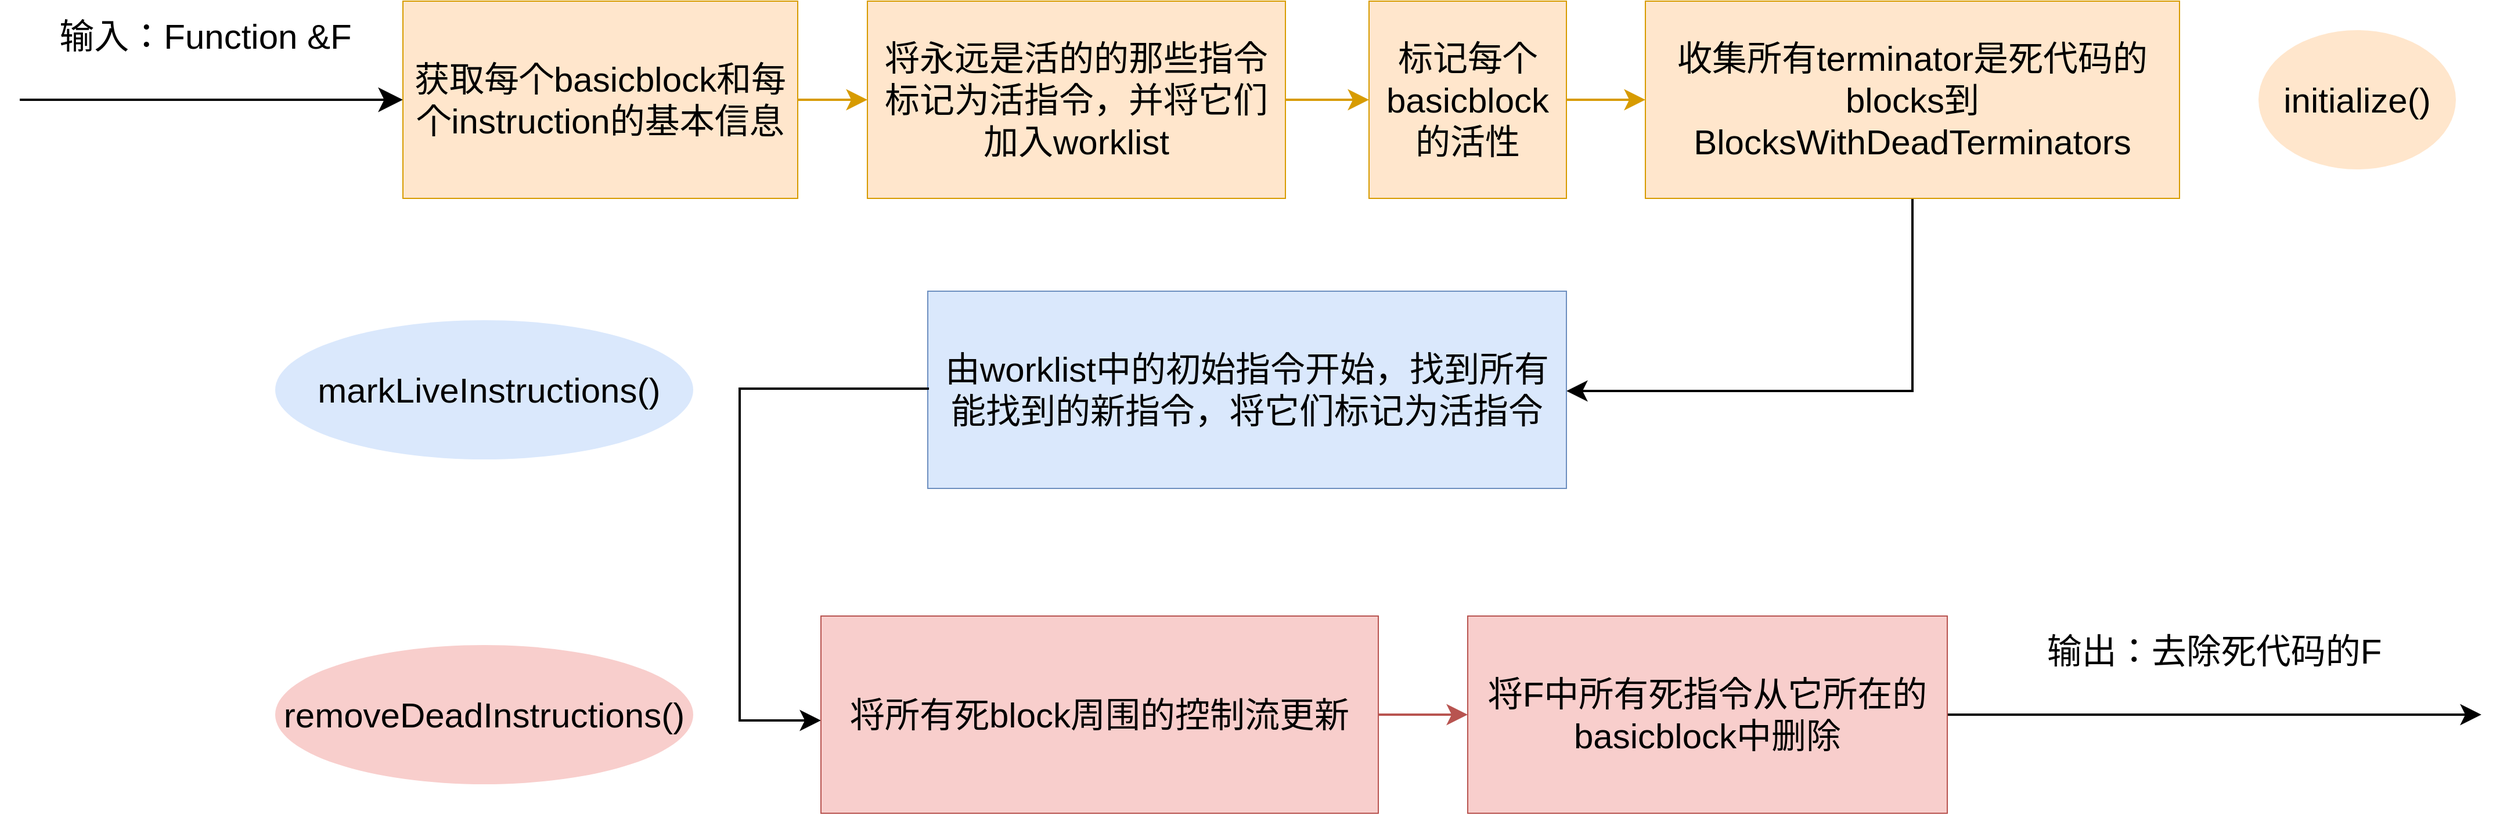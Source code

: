 <mxfile version="12.3.2" type="device" pages="1"><diagram id="duwQo8OVNsEm2BJFln8e" name="第 1 页"><mxGraphModel dx="3647" dy="2103" grid="1" gridSize="10" guides="1" tooltips="1" connect="1" arrows="1" fold="1" page="1" pageScale="1" pageWidth="4681" pageHeight="3300" math="0" shadow="0"><root><mxCell id="0"/><mxCell id="1" parent="0"/><mxCell id="FUdP2E2n98fNFhd9CiDv-1" value="" style="endArrow=classic;html=1;endSize=15;strokeWidth=2;" edge="1" parent="1"><mxGeometry width="50" height="50" relative="1" as="geometry"><mxPoint x="1230" y="875" as="sourcePoint"/><mxPoint x="1560" y="875" as="targetPoint"/></mxGeometry></mxCell><mxCell id="FUdP2E2n98fNFhd9CiDv-2" value="输入：Function &amp;amp;F" style="text;html=1;strokeColor=none;fillColor=none;align=center;verticalAlign=middle;whiteSpace=wrap;rounded=0;fontSize=30;" vertex="1" parent="1"><mxGeometry x="1250" y="790" width="280" height="60" as="geometry"/></mxCell><mxCell id="FUdP2E2n98fNFhd9CiDv-5" value="" style="edgeStyle=orthogonalEdgeStyle;rounded=0;orthogonalLoop=1;jettySize=auto;html=1;fontSize=30;endSize=12;strokeWidth=2;fillColor=#ffe6cc;strokeColor=#d79b00;" edge="1" parent="1" source="FUdP2E2n98fNFhd9CiDv-3" target="FUdP2E2n98fNFhd9CiDv-4"><mxGeometry relative="1" as="geometry"/></mxCell><mxCell id="FUdP2E2n98fNFhd9CiDv-3" value="&lt;span style=&quot;font-size: 30px; white-space: normal;&quot;&gt;获取每个basicblock和每个instruction的基本信息&lt;/span&gt;" style="rounded=0;whiteSpace=wrap;html=1;fontSize=30;fillColor=#ffe6cc;strokeColor=#d79b00;" vertex="1" parent="1"><mxGeometry x="1560" y="790" width="340" height="170" as="geometry"/></mxCell><mxCell id="FUdP2E2n98fNFhd9CiDv-7" value="" style="edgeStyle=orthogonalEdgeStyle;rounded=0;orthogonalLoop=1;jettySize=auto;html=1;endSize=12;strokeWidth=2;fontSize=30;fillColor=#ffe6cc;strokeColor=#d79b00;" edge="1" parent="1" source="FUdP2E2n98fNFhd9CiDv-4" target="FUdP2E2n98fNFhd9CiDv-6"><mxGeometry relative="1" as="geometry"/></mxCell><mxCell id="FUdP2E2n98fNFhd9CiDv-4" value="&lt;font style=&quot;font-size: 30px&quot;&gt;将永远是活的的那些指令标记为活指令，并将它们加入worklist&lt;/font&gt;" style="rounded=0;whiteSpace=wrap;html=1;fontSize=30;fillColor=#ffe6cc;strokeColor=#d79b00;" vertex="1" parent="1"><mxGeometry x="1960" y="790" width="360" height="170" as="geometry"/></mxCell><mxCell id="FUdP2E2n98fNFhd9CiDv-19" value="" style="edgeStyle=orthogonalEdgeStyle;rounded=0;orthogonalLoop=1;jettySize=auto;html=1;endSize=12;strokeWidth=2;fontSize=30;fillColor=#ffe6cc;strokeColor=#d79b00;" edge="1" parent="1" source="FUdP2E2n98fNFhd9CiDv-6" target="FUdP2E2n98fNFhd9CiDv-18"><mxGeometry relative="1" as="geometry"/></mxCell><mxCell id="FUdP2E2n98fNFhd9CiDv-6" value="&lt;span&gt;标记每个basicblock的活性&lt;/span&gt;" style="rounded=0;whiteSpace=wrap;html=1;fontSize=30;fillColor=#ffe6cc;strokeColor=#d79b00;" vertex="1" parent="1"><mxGeometry x="2392" y="790" width="170" height="170" as="geometry"/></mxCell><mxCell id="FUdP2E2n98fNFhd9CiDv-21" value="" style="edgeStyle=orthogonalEdgeStyle;rounded=0;orthogonalLoop=1;jettySize=auto;html=1;endSize=12;strokeWidth=2;fontSize=30;" edge="1" parent="1" source="FUdP2E2n98fNFhd9CiDv-18" target="FUdP2E2n98fNFhd9CiDv-20"><mxGeometry relative="1" as="geometry"><Array as="points"><mxPoint x="2860" y="1126"/></Array></mxGeometry></mxCell><mxCell id="FUdP2E2n98fNFhd9CiDv-18" value="收集所有terminator是死代码的blocks到BlocksWithDeadTerminators" style="rounded=0;whiteSpace=wrap;html=1;fontSize=30;fillColor=#ffe6cc;strokeColor=#d79b00;" vertex="1" parent="1"><mxGeometry x="2630" y="790" width="460" height="170" as="geometry"/></mxCell><mxCell id="FUdP2E2n98fNFhd9CiDv-20" value="由worklist中的初始指令开始，找到所有能找到的新指令，将它们标记为活指令" style="rounded=0;whiteSpace=wrap;html=1;fontSize=30;fillColor=#dae8fc;strokeColor=#6c8ebf;" vertex="1" parent="1"><mxGeometry x="2012" y="1040" width="550" height="170" as="geometry"/></mxCell><mxCell id="FUdP2E2n98fNFhd9CiDv-15" value="" style="edgeStyle=orthogonalEdgeStyle;rounded=0;orthogonalLoop=1;jettySize=auto;html=1;endSize=12;strokeWidth=2;fontSize=30;exitX=0;exitY=0.5;exitDx=0;exitDy=0;" edge="1" parent="1" source="FUdP2E2n98fNFhd9CiDv-20" target="FUdP2E2n98fNFhd9CiDv-14"><mxGeometry relative="1" as="geometry"><mxPoint x="1849.667" y="1210" as="sourcePoint"/><Array as="points"><mxPoint x="1850" y="1124"/><mxPoint x="1850" y="1410"/></Array></mxGeometry></mxCell><mxCell id="FUdP2E2n98fNFhd9CiDv-17" value="" style="edgeStyle=orthogonalEdgeStyle;rounded=0;orthogonalLoop=1;jettySize=auto;html=1;endSize=12;strokeWidth=2;fontSize=30;fillColor=#f8cecc;strokeColor=#b85450;" edge="1" parent="1" source="FUdP2E2n98fNFhd9CiDv-14" target="FUdP2E2n98fNFhd9CiDv-16"><mxGeometry relative="1" as="geometry"/></mxCell><mxCell id="FUdP2E2n98fNFhd9CiDv-14" value="&lt;font style=&quot;font-size: 30px&quot;&gt;将所有死block周围的控制流更新&lt;/font&gt;" style="rounded=0;whiteSpace=wrap;html=1;fontSize=30;fillColor=#f8cecc;strokeColor=#b85450;" vertex="1" parent="1"><mxGeometry x="1920" y="1320" width="480" height="170" as="geometry"/></mxCell><mxCell id="FUdP2E2n98fNFhd9CiDv-23" value="" style="edgeStyle=orthogonalEdgeStyle;rounded=0;orthogonalLoop=1;jettySize=auto;html=1;endSize=12;strokeWidth=2;fontSize=30;" edge="1" parent="1" source="FUdP2E2n98fNFhd9CiDv-16"><mxGeometry relative="1" as="geometry"><mxPoint x="3350" y="1405" as="targetPoint"/></mxGeometry></mxCell><mxCell id="FUdP2E2n98fNFhd9CiDv-16" value="&lt;font style=&quot;font-size: 30px&quot;&gt;将F中所有死指令从它所在的basicblock中删除&lt;/font&gt;" style="rounded=0;whiteSpace=wrap;html=1;fontSize=30;fillColor=#f8cecc;strokeColor=#b85450;" vertex="1" parent="1"><mxGeometry x="2477" y="1320" width="413" height="170" as="geometry"/></mxCell><mxCell id="FUdP2E2n98fNFhd9CiDv-24" value="输出：去除死代码的F" style="text;html=1;strokeColor=none;fillColor=none;align=center;verticalAlign=middle;whiteSpace=wrap;rounded=0;fontSize=30;" vertex="1" parent="1"><mxGeometry x="2950" y="1320" width="340" height="60" as="geometry"/></mxCell><mxCell id="FUdP2E2n98fNFhd9CiDv-29" value="initialize()" style="ellipse;whiteSpace=wrap;html=1;fontSize=30;fillColor=#ffe6cc;strokeColor=none;" vertex="1" parent="1"><mxGeometry x="3158" y="815" width="170" height="120" as="geometry"/></mxCell><mxCell id="FUdP2E2n98fNFhd9CiDv-30" value="&lt;font style=&quot;font-size: 30px&quot;&gt;&amp;nbsp;markLiveInstructions()&lt;/font&gt;" style="ellipse;whiteSpace=wrap;html=1;fontSize=30;fillColor=#dae8fc;strokeColor=none;" vertex="1" parent="1"><mxGeometry x="1450" y="1065" width="360" height="120" as="geometry"/></mxCell><mxCell id="FUdP2E2n98fNFhd9CiDv-31" value="&lt;font style=&quot;font-size: 30px&quot;&gt;removeDeadInstructions()&lt;/font&gt;" style="ellipse;whiteSpace=wrap;html=1;fontSize=30;fillColor=#f8cecc;strokeColor=none;" vertex="1" parent="1"><mxGeometry x="1450" y="1345" width="360" height="120" as="geometry"/></mxCell></root></mxGraphModel></diagram></mxfile>